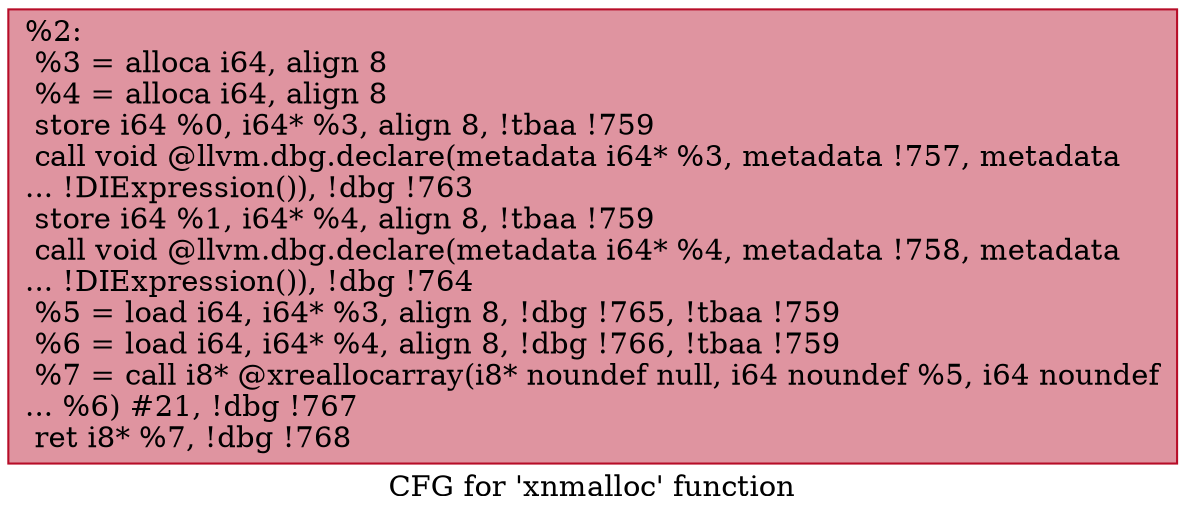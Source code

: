 digraph "CFG for 'xnmalloc' function" {
	label="CFG for 'xnmalloc' function";

	Node0x8a8850 [shape=record,color="#b70d28ff", style=filled, fillcolor="#b70d2870",label="{%2:\l  %3 = alloca i64, align 8\l  %4 = alloca i64, align 8\l  store i64 %0, i64* %3, align 8, !tbaa !759\l  call void @llvm.dbg.declare(metadata i64* %3, metadata !757, metadata\l... !DIExpression()), !dbg !763\l  store i64 %1, i64* %4, align 8, !tbaa !759\l  call void @llvm.dbg.declare(metadata i64* %4, metadata !758, metadata\l... !DIExpression()), !dbg !764\l  %5 = load i64, i64* %3, align 8, !dbg !765, !tbaa !759\l  %6 = load i64, i64* %4, align 8, !dbg !766, !tbaa !759\l  %7 = call i8* @xreallocarray(i8* noundef null, i64 noundef %5, i64 noundef\l... %6) #21, !dbg !767\l  ret i8* %7, !dbg !768\l}"];
}
